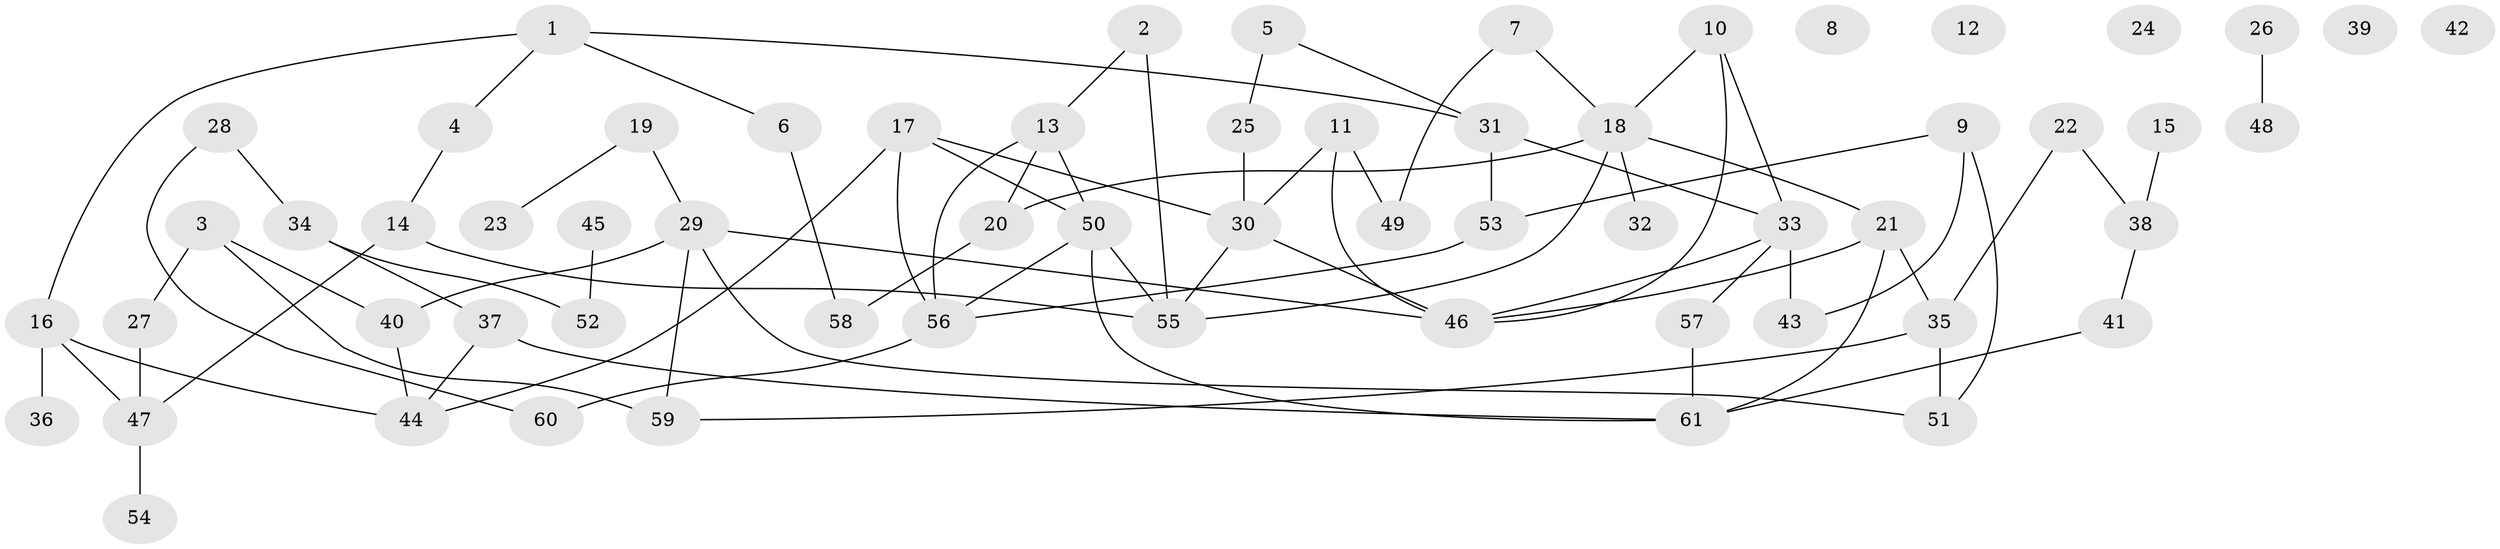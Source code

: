 // coarse degree distribution, {5: 0.3076923076923077, 8: 0.15384615384615385, 3: 0.15384615384615385, 4: 0.07692307692307693, 2: 0.23076923076923078, 6: 0.07692307692307693}
// Generated by graph-tools (version 1.1) at 2025/48/03/04/25 22:48:32]
// undirected, 61 vertices, 82 edges
graph export_dot {
  node [color=gray90,style=filled];
  1;
  2;
  3;
  4;
  5;
  6;
  7;
  8;
  9;
  10;
  11;
  12;
  13;
  14;
  15;
  16;
  17;
  18;
  19;
  20;
  21;
  22;
  23;
  24;
  25;
  26;
  27;
  28;
  29;
  30;
  31;
  32;
  33;
  34;
  35;
  36;
  37;
  38;
  39;
  40;
  41;
  42;
  43;
  44;
  45;
  46;
  47;
  48;
  49;
  50;
  51;
  52;
  53;
  54;
  55;
  56;
  57;
  58;
  59;
  60;
  61;
  1 -- 4;
  1 -- 6;
  1 -- 16;
  1 -- 31;
  2 -- 13;
  2 -- 55;
  3 -- 27;
  3 -- 40;
  3 -- 59;
  4 -- 14;
  5 -- 25;
  5 -- 31;
  6 -- 58;
  7 -- 18;
  7 -- 49;
  9 -- 43;
  9 -- 51;
  9 -- 53;
  10 -- 18;
  10 -- 33;
  10 -- 46;
  11 -- 30;
  11 -- 46;
  11 -- 49;
  13 -- 20;
  13 -- 50;
  13 -- 56;
  14 -- 47;
  14 -- 55;
  15 -- 38;
  16 -- 36;
  16 -- 44;
  16 -- 47;
  17 -- 30;
  17 -- 44;
  17 -- 50;
  17 -- 56;
  18 -- 20;
  18 -- 21;
  18 -- 32;
  18 -- 55;
  19 -- 23;
  19 -- 29;
  20 -- 58;
  21 -- 35;
  21 -- 46;
  21 -- 61;
  22 -- 35;
  22 -- 38;
  25 -- 30;
  26 -- 48;
  27 -- 47;
  28 -- 34;
  28 -- 60;
  29 -- 40;
  29 -- 46;
  29 -- 51;
  29 -- 59;
  30 -- 46;
  30 -- 55;
  31 -- 33;
  31 -- 53;
  33 -- 43;
  33 -- 46;
  33 -- 57;
  34 -- 37;
  34 -- 52;
  35 -- 51;
  35 -- 59;
  37 -- 44;
  37 -- 61;
  38 -- 41;
  40 -- 44;
  41 -- 61;
  45 -- 52;
  47 -- 54;
  50 -- 55;
  50 -- 56;
  50 -- 61;
  53 -- 56;
  56 -- 60;
  57 -- 61;
}
